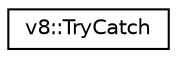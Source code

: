 digraph "Graphical Class Hierarchy"
{
  edge [fontname="Helvetica",fontsize="10",labelfontname="Helvetica",labelfontsize="10"];
  node [fontname="Helvetica",fontsize="10",shape=record];
  rankdir="LR";
  Node1 [label="v8::TryCatch",height=0.2,width=0.4,color="black", fillcolor="white", style="filled",URL="$classv8_1_1TryCatch.html"];
}
